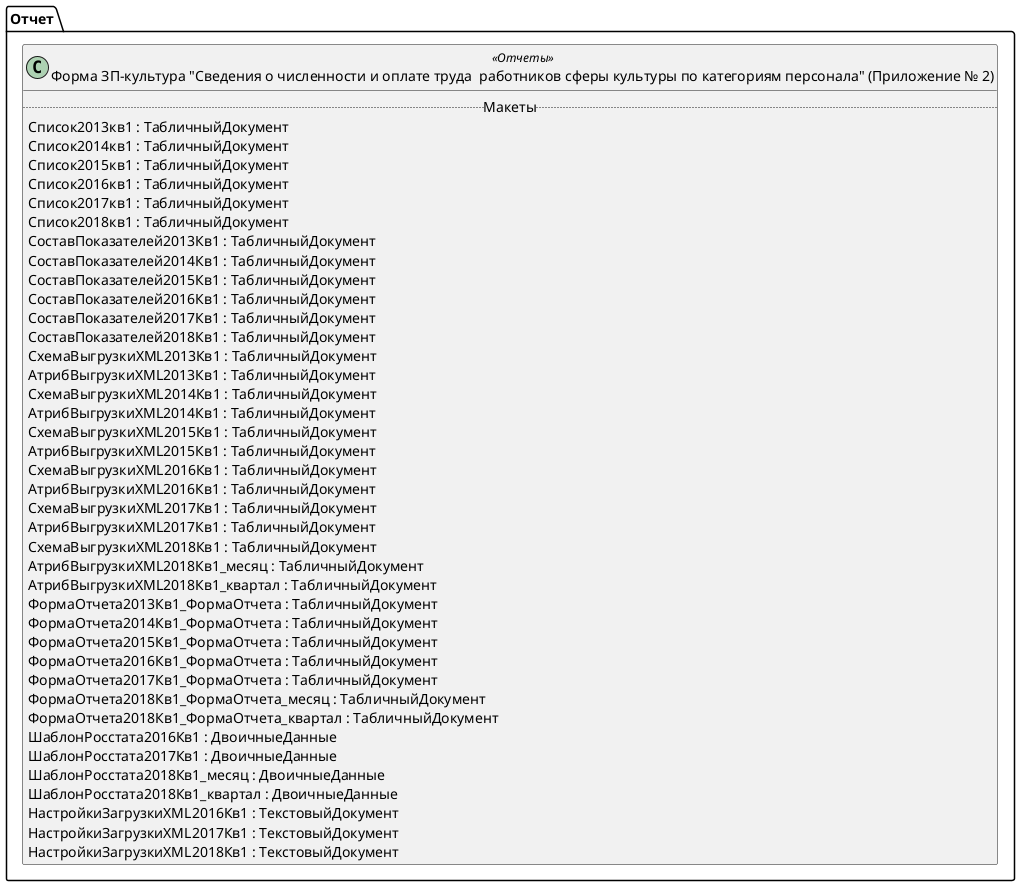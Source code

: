 ﻿@startuml РегламентированныйОтчетСтатистикаФормаЗПКультура
'!include templates.wsd
'..\include templates.wsd
class Отчет.РегламентированныйОтчетСтатистикаФормаЗПКультура as "Форма ЗП-культура "Сведения о численности и оплате труда  работников сферы культуры по категориям персонала" (Приложение № 2)" <<Отчеты>>
{
..Макеты..
Список2013кв1 : ТабличныйДокумент
Список2014кв1 : ТабличныйДокумент
Список2015кв1 : ТабличныйДокумент
Список2016кв1 : ТабличныйДокумент
Список2017кв1 : ТабличныйДокумент
Список2018кв1 : ТабличныйДокумент
СоставПоказателей2013Кв1 : ТабличныйДокумент
СоставПоказателей2014Кв1 : ТабличныйДокумент
СоставПоказателей2015Кв1 : ТабличныйДокумент
СоставПоказателей2016Кв1 : ТабличныйДокумент
СоставПоказателей2017Кв1 : ТабличныйДокумент
СоставПоказателей2018Кв1 : ТабличныйДокумент
СхемаВыгрузкиXML2013Кв1 : ТабличныйДокумент
АтрибВыгрузкиXML2013Кв1 : ТабличныйДокумент
СхемаВыгрузкиXML2014Кв1 : ТабличныйДокумент
АтрибВыгрузкиXML2014Кв1 : ТабличныйДокумент
СхемаВыгрузкиXML2015Кв1 : ТабличныйДокумент
АтрибВыгрузкиXML2015Кв1 : ТабличныйДокумент
СхемаВыгрузкиXML2016Кв1 : ТабличныйДокумент
АтрибВыгрузкиXML2016Кв1 : ТабличныйДокумент
СхемаВыгрузкиXML2017Кв1 : ТабличныйДокумент
АтрибВыгрузкиXML2017Кв1 : ТабличныйДокумент
СхемаВыгрузкиXML2018Кв1 : ТабличныйДокумент
АтрибВыгрузкиXML2018Кв1_месяц : ТабличныйДокумент
АтрибВыгрузкиXML2018Кв1_квартал : ТабличныйДокумент
ФормаОтчета2013Кв1_ФормаОтчета : ТабличныйДокумент
ФормаОтчета2014Кв1_ФормаОтчета : ТабличныйДокумент
ФормаОтчета2015Кв1_ФормаОтчета : ТабличныйДокумент
ФормаОтчета2016Кв1_ФормаОтчета : ТабличныйДокумент
ФормаОтчета2017Кв1_ФормаОтчета : ТабличныйДокумент
ФормаОтчета2018Кв1_ФормаОтчета_месяц : ТабличныйДокумент
ФормаОтчета2018Кв1_ФормаОтчета_квартал : ТабличныйДокумент
ШаблонРосстата2016Кв1 : ДвоичныеДанные
ШаблонРосстата2017Кв1 : ДвоичныеДанные
ШаблонРосстата2018Кв1_месяц : ДвоичныеДанные
ШаблонРосстата2018Кв1_квартал : ДвоичныеДанные
НастройкиЗагрузкиXML2016Кв1 : ТекстовыйДокумент
НастройкиЗагрузкиXML2017Кв1 : ТекстовыйДокумент
НастройкиЗагрузкиXML2018Кв1 : ТекстовыйДокумент
}
@enduml

